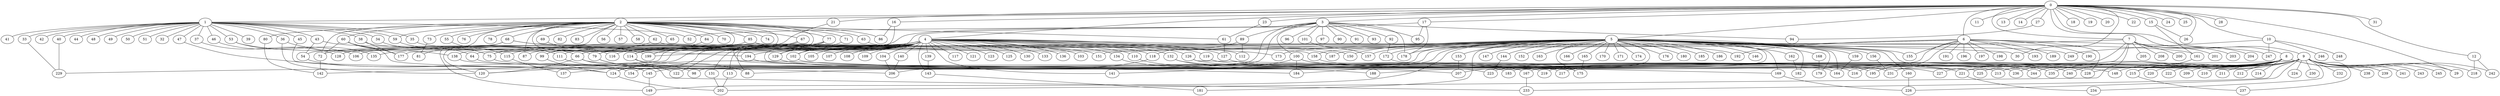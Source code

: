 
graph graphname {
    0 -- 1
0 -- 2
0 -- 3
0 -- 4
0 -- 5
0 -- 6
0 -- 7
0 -- 8
0 -- 9
0 -- 10
0 -- 11
0 -- 12
0 -- 13
0 -- 14
0 -- 15
0 -- 16
0 -- 17
0 -- 18
0 -- 19
0 -- 20
0 -- 21
0 -- 22
0 -- 23
0 -- 24
0 -- 25
0 -- 26
0 -- 27
0 -- 28
0 -- 29
0 -- 30
0 -- 31
1 -- 32
1 -- 33
1 -- 34
1 -- 35
1 -- 36
1 -- 37
1 -- 38
1 -- 39
1 -- 40
1 -- 41
1 -- 42
1 -- 43
1 -- 44
1 -- 45
1 -- 46
1 -- 47
1 -- 48
1 -- 49
1 -- 50
1 -- 51
1 -- 52
1 -- 53
1 -- 59
2 -- 54
2 -- 55
2 -- 56
2 -- 57
2 -- 58
2 -- 59
2 -- 60
2 -- 61
2 -- 62
2 -- 63
2 -- 64
2 -- 65
2 -- 66
2 -- 67
2 -- 68
2 -- 69
2 -- 70
2 -- 71
2 -- 72
2 -- 73
2 -- 74
2 -- 75
2 -- 76
2 -- 77
2 -- 78
2 -- 79
2 -- 80
2 -- 81
2 -- 82
2 -- 83
2 -- 84
2 -- 85
2 -- 86
2 -- 87
3 -- 96
3 -- 98
3 -- 99
3 -- 100
3 -- 101
3 -- 97
3 -- 88
3 -- 89
3 -- 90
3 -- 91
3 -- 92
3 -- 93
3 -- 94
3 -- 95
3 -- 72
3 -- 178
4 -- 128
4 -- 130
4 -- 131
4 -- 132
4 -- 133
4 -- 134
4 -- 129
4 -- 136
4 -- 137
4 -- 138
4 -- 139
4 -- 140
4 -- 141
4 -- 142
4 -- 143
4 -- 135
4 -- 102
4 -- 103
4 -- 104
4 -- 105
4 -- 106
4 -- 107
4 -- 108
4 -- 109
4 -- 110
4 -- 111
4 -- 112
4 -- 113
4 -- 114
4 -- 115
4 -- 116
4 -- 117
4 -- 118
4 -- 119
4 -- 120
4 -- 121
4 -- 122
4 -- 123
4 -- 124
4 -- 125
4 -- 126
4 -- 127
4 -- 199
4 -- 150
4 -- 88
5 -- 144
5 -- 145
5 -- 146
5 -- 147
5 -- 148
5 -- 149
5 -- 150
5 -- 151
5 -- 152
5 -- 153
5 -- 154
5 -- 155
5 -- 156
5 -- 157
5 -- 158
5 -- 159
5 -- 160
5 -- 161
5 -- 162
5 -- 163
5 -- 164
5 -- 165
5 -- 166
5 -- 167
5 -- 168
5 -- 169
5 -- 170
5 -- 171
5 -- 172
5 -- 173
5 -- 174
5 -- 175
5 -- 176
5 -- 177
5 -- 178
5 -- 179
5 -- 180
5 -- 181
5 -- 182
5 -- 183
5 -- 184
5 -- 185
5 -- 186
5 -- 187
5 -- 30
6 -- 192
6 -- 194
6 -- 195
6 -- 196
6 -- 197
6 -- 198
6 -- 193
6 -- 199
6 -- 188
6 -- 189
6 -- 190
6 -- 191
6 -- 155
6 -- 247
6 -- 228
7 -- 200
7 -- 201
7 -- 202
7 -- 203
7 -- 204
7 -- 205
7 -- 206
7 -- 207
7 -- 208
7 -- 66
8 -- 209
8 -- 210
8 -- 211
8 -- 212
8 -- 213
8 -- 214
8 -- 215
8 -- 216
8 -- 217
8 -- 218
8 -- 219
8 -- 220
8 -- 221
8 -- 222
8 -- 223
8 -- 148
8 -- 29
9 -- 224
9 -- 225
9 -- 226
9 -- 227
9 -- 228
9 -- 229
9 -- 230
9 -- 231
9 -- 232
9 -- 233
9 -- 234
9 -- 235
9 -- 236
9 -- 237
9 -- 238
9 -- 239
9 -- 240
9 -- 241
9 -- 242
9 -- 243
9 -- 244
9 -- 245
10 -- 248
10 -- 249
10 -- 246
10 -- 247
12 -- 218
12 -- 242
15 -- 26
15 -- 161
16 -- 79
16 -- 86
17 -- 95
17 -- 52
17 -- 178
21 -- 75
23 -- 61
27 -- 94
33 -- 229
34 -- 75
35 -- 151
36 -- 120
36 -- 138
37 -- 128
38 -- 194
38 -- 177
40 -- 229
43 -- 54
43 -- 66
45 -- 223
46 -- 106
47 -- 124
53 -- 199
53 -- 135
54 -- 154
55 -- 115
59 -- 111
60 -- 177
60 -- 72
60 -- 206
60 -- 64
61 -- 127
62 -- 99
62 -- 249
63 -- 192
64 -- 231
66 -- 233
66 -- 164
66 -- 120
67 -- 87
67 -- 225
68 -- 149
68 -- 120
68 -- 173
68 -- 158
69 -- 116
71 -- 102
72 -- 142
73 -- 81
75 -- 184
77 -- 79
77 -- 129
77 -- 207
79 -- 88
79 -- 98
80 -- 142
84 -- 114
85 -- 187
85 -- 199
89 -- 112
89 -- 118
92 -- 172
99 -- 124
100 -- 221
100 -- 240
100 -- 184
100 -- 141
101 -- 157
102 -- 236
104 -- 206
110 -- 167
111 -- 145
113 -- 202
114 -- 122
114 -- 188
115 -- 137
118 -- 124
119 -- 244
124 -- 202
126 -- 169
126 -- 195
127 -- 235
129 -- 217
131 -- 202
132 -- 216
132 -- 175
134 -- 183
138 -- 219
139 -- 143
140 -- 206
143 -- 181
144 -- 223
145 -- 149
153 -- 207
156 -- 231
158 -- 228
159 -- 164
160 -- 226
161 -- 215
162 -- 182
165 -- 175
167 -- 233
168 -- 179
169 -- 226
172 -- 213
194 -- 227
215 -- 237
221 -- 234

}
